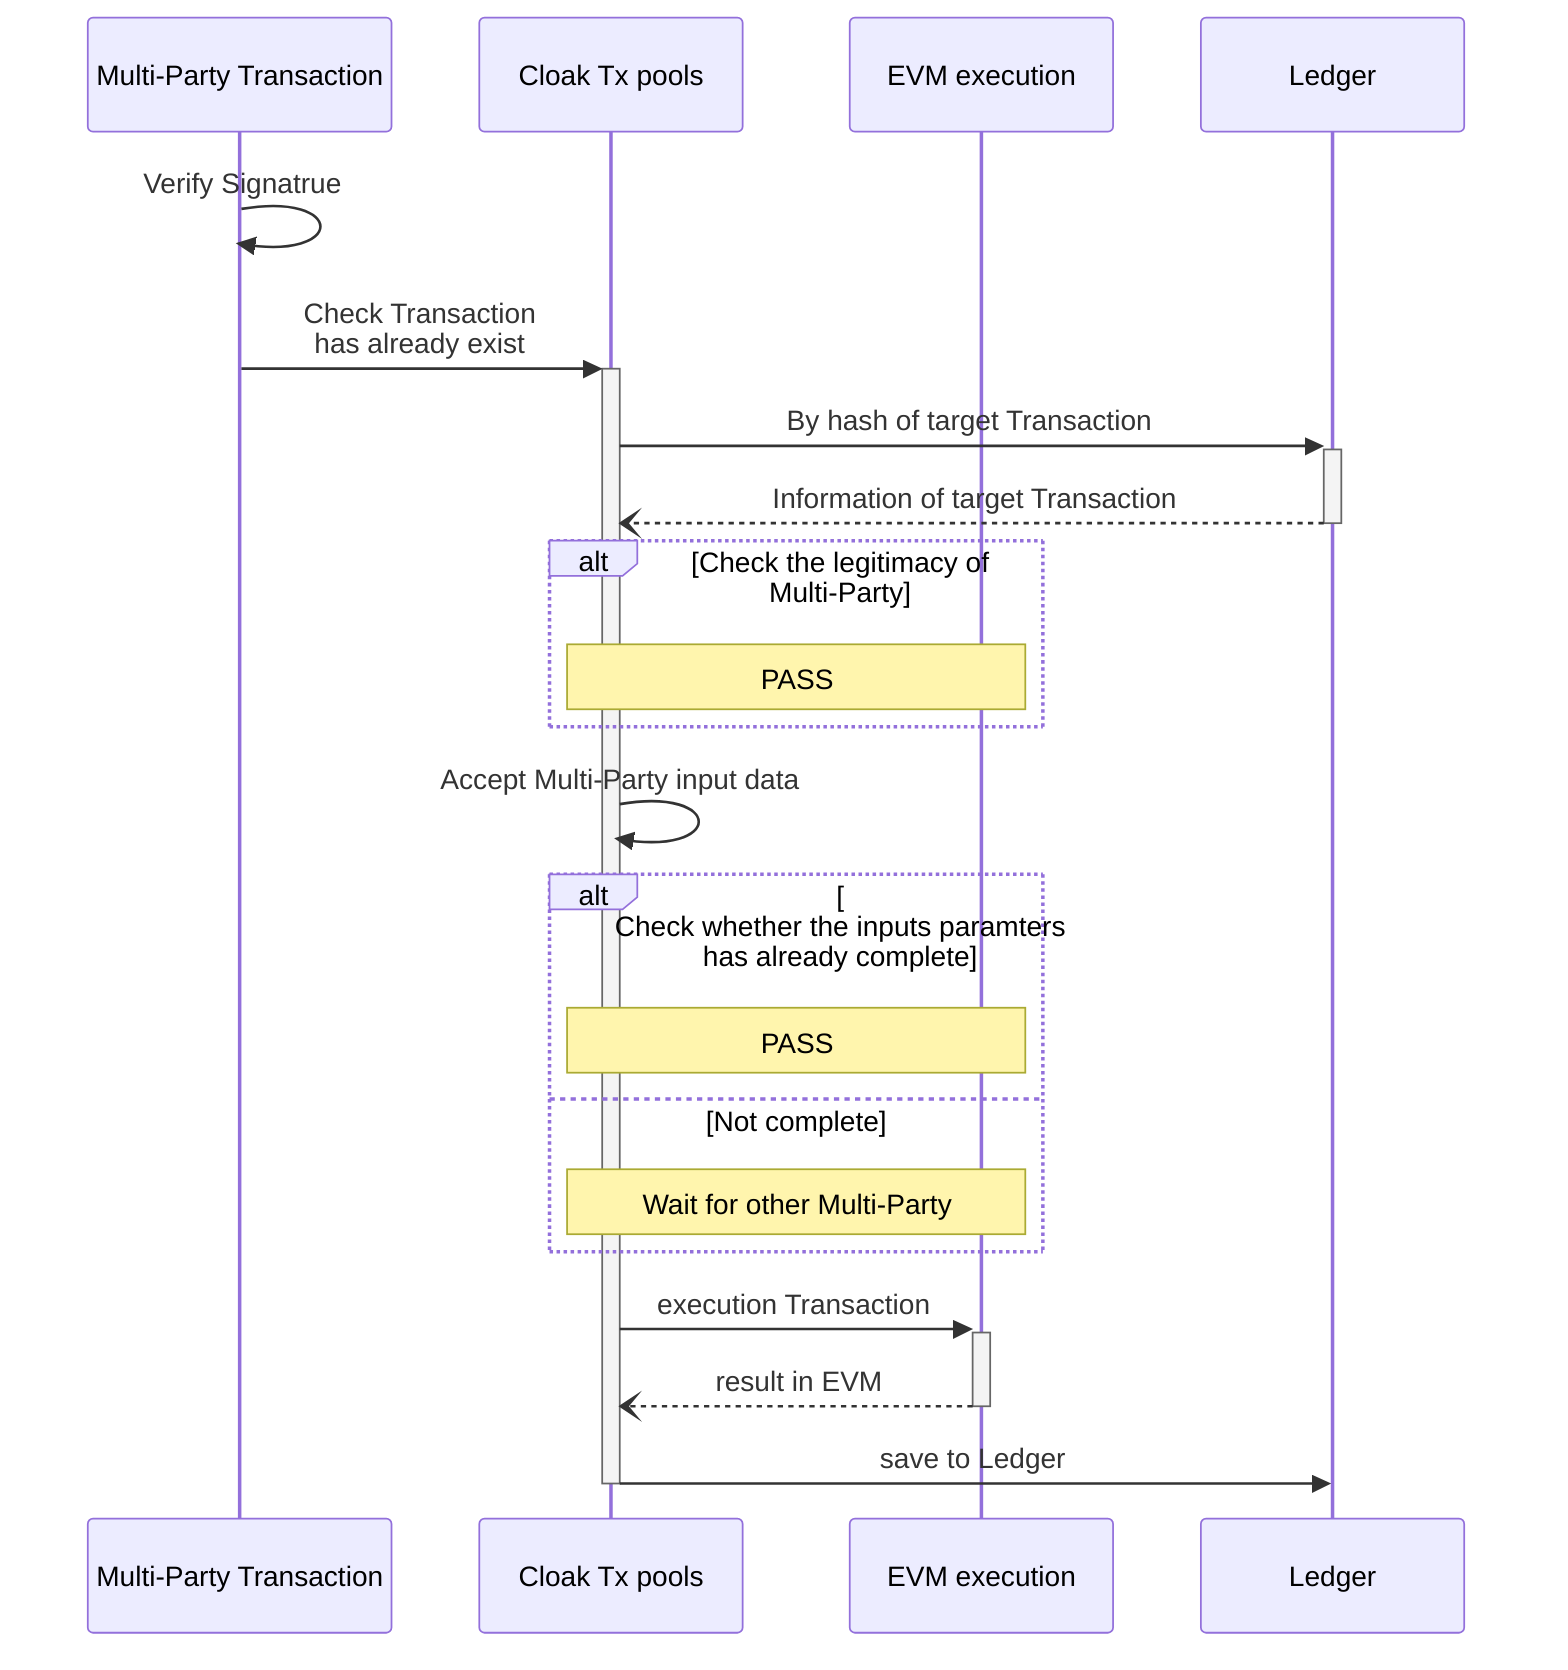 sequenceDiagram
    participant M as Multi-Party Transaction
    participant C as Cloak Tx pools
    participant E as EVM execution
    participant L as Ledger

    M ->> M: Verify Signatrue
    M ->>+ C: Check Transaction <br> has already exist
    C ->>+ L: By hash of target Transaction
    L --)- C: Information of target Transaction
    alt Check the legitimacy of Multi-Party
        Note over C,E: PASS
    end
    C ->> C: Accept Multi-Party input data
    alt <br>Check whether the inputs paramters <br> has already complete
        Note over C,E: PASS
    else Not complete
        Note over C,E: Wait for other Multi-Party
    end
    C ->>+ E: execution Transaction
    E --)- C: result in EVM
    C ->> L: save to Ledger
    deactivate C
